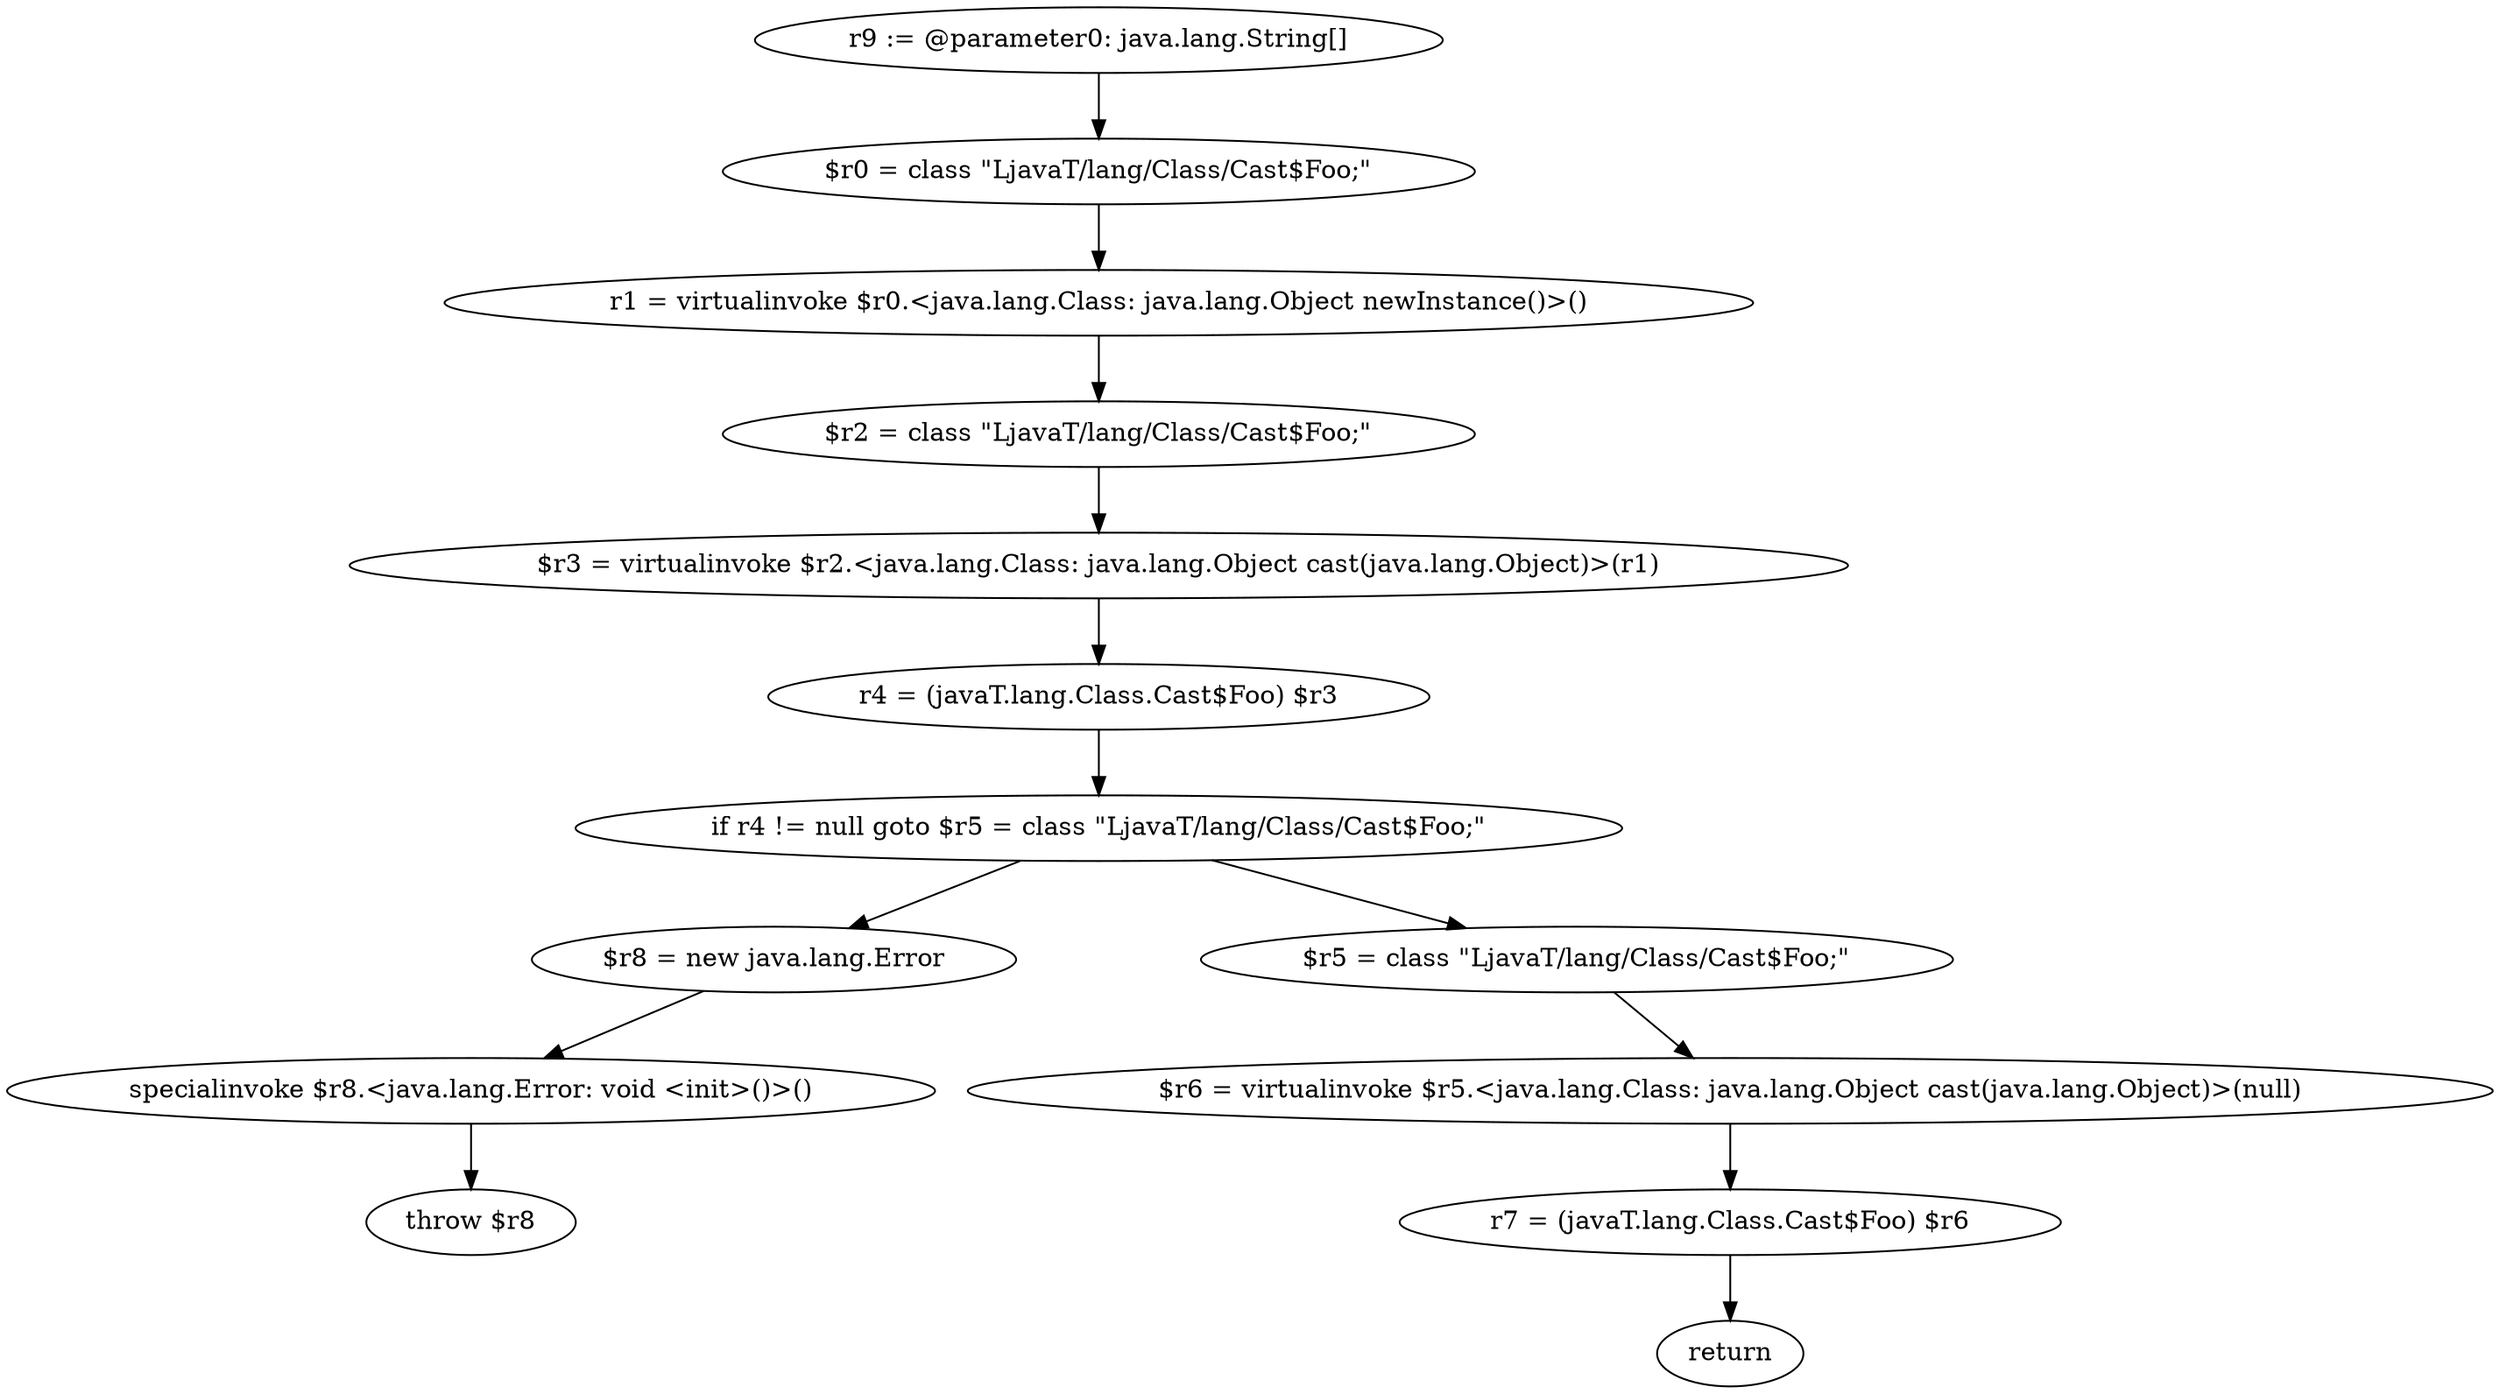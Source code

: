 digraph "unitGraph" {
    "r9 := @parameter0: java.lang.String[]"
    "$r0 = class \"LjavaT/lang/Class/Cast$Foo;\""
    "r1 = virtualinvoke $r0.<java.lang.Class: java.lang.Object newInstance()>()"
    "$r2 = class \"LjavaT/lang/Class/Cast$Foo;\""
    "$r3 = virtualinvoke $r2.<java.lang.Class: java.lang.Object cast(java.lang.Object)>(r1)"
    "r4 = (javaT.lang.Class.Cast$Foo) $r3"
    "if r4 != null goto $r5 = class \"LjavaT/lang/Class/Cast$Foo;\""
    "$r8 = new java.lang.Error"
    "specialinvoke $r8.<java.lang.Error: void <init>()>()"
    "throw $r8"
    "$r5 = class \"LjavaT/lang/Class/Cast$Foo;\""
    "$r6 = virtualinvoke $r5.<java.lang.Class: java.lang.Object cast(java.lang.Object)>(null)"
    "r7 = (javaT.lang.Class.Cast$Foo) $r6"
    "return"
    "r9 := @parameter0: java.lang.String[]"->"$r0 = class \"LjavaT/lang/Class/Cast$Foo;\"";
    "$r0 = class \"LjavaT/lang/Class/Cast$Foo;\""->"r1 = virtualinvoke $r0.<java.lang.Class: java.lang.Object newInstance()>()";
    "r1 = virtualinvoke $r0.<java.lang.Class: java.lang.Object newInstance()>()"->"$r2 = class \"LjavaT/lang/Class/Cast$Foo;\"";
    "$r2 = class \"LjavaT/lang/Class/Cast$Foo;\""->"$r3 = virtualinvoke $r2.<java.lang.Class: java.lang.Object cast(java.lang.Object)>(r1)";
    "$r3 = virtualinvoke $r2.<java.lang.Class: java.lang.Object cast(java.lang.Object)>(r1)"->"r4 = (javaT.lang.Class.Cast$Foo) $r3";
    "r4 = (javaT.lang.Class.Cast$Foo) $r3"->"if r4 != null goto $r5 = class \"LjavaT/lang/Class/Cast$Foo;\"";
    "if r4 != null goto $r5 = class \"LjavaT/lang/Class/Cast$Foo;\""->"$r8 = new java.lang.Error";
    "if r4 != null goto $r5 = class \"LjavaT/lang/Class/Cast$Foo;\""->"$r5 = class \"LjavaT/lang/Class/Cast$Foo;\"";
    "$r8 = new java.lang.Error"->"specialinvoke $r8.<java.lang.Error: void <init>()>()";
    "specialinvoke $r8.<java.lang.Error: void <init>()>()"->"throw $r8";
    "$r5 = class \"LjavaT/lang/Class/Cast$Foo;\""->"$r6 = virtualinvoke $r5.<java.lang.Class: java.lang.Object cast(java.lang.Object)>(null)";
    "$r6 = virtualinvoke $r5.<java.lang.Class: java.lang.Object cast(java.lang.Object)>(null)"->"r7 = (javaT.lang.Class.Cast$Foo) $r6";
    "r7 = (javaT.lang.Class.Cast$Foo) $r6"->"return";
}
